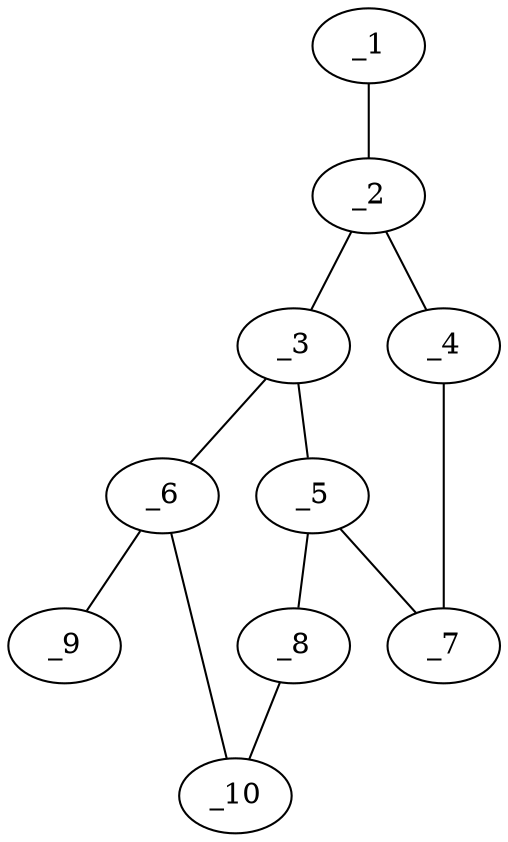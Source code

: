 graph molid122751 {
	_1	 [charge=0,
		chem=2,
		symbol="O  ",
		x="2.2788",
		y="1.2845"];
	_2	 [charge=0,
		chem=1,
		symbol="C  ",
		x="2.5878",
		y="0.3335"];
	_1 -- _2	 [valence=2];
	_3	 [charge=0,
		chem=4,
		symbol="N  ",
		x="3.5388",
		y="0.0245"];
	_2 -- _3	 [valence=1];
	_4	 [charge=0,
		chem=1,
		symbol="C  ",
		x=2,
		y="-0.4755"];
	_2 -- _4	 [valence=1];
	_5	 [charge=0,
		chem=1,
		symbol="C  ",
		x="3.5388",
		y="-0.9755"];
	_3 -- _5	 [valence=1];
	_6	 [charge=0,
		chem=1,
		symbol="C  ",
		x="4.4899",
		y="0.3335"];
	_3 -- _6	 [valence=1];
	_7	 [charge=0,
		chem=1,
		symbol="C  ",
		x="2.5878",
		y="-1.2845"];
	_4 -- _7	 [valence=1];
	_5 -- _7	 [valence=1];
	_8	 [charge=0,
		chem=1,
		symbol="C  ",
		x="4.4899",
		y="-1.2845"];
	_5 -- _8	 [valence=1];
	_9	 [charge=0,
		chem=2,
		symbol="O  ",
		x="4.7989",
		y="1.2845"];
	_6 -- _9	 [valence=2];
	_10	 [charge=0,
		chem=1,
		symbol="C  ",
		x="5.0777",
		y="-0.4755"];
	_6 -- _10	 [valence=1];
	_8 -- _10	 [valence=1];
}
